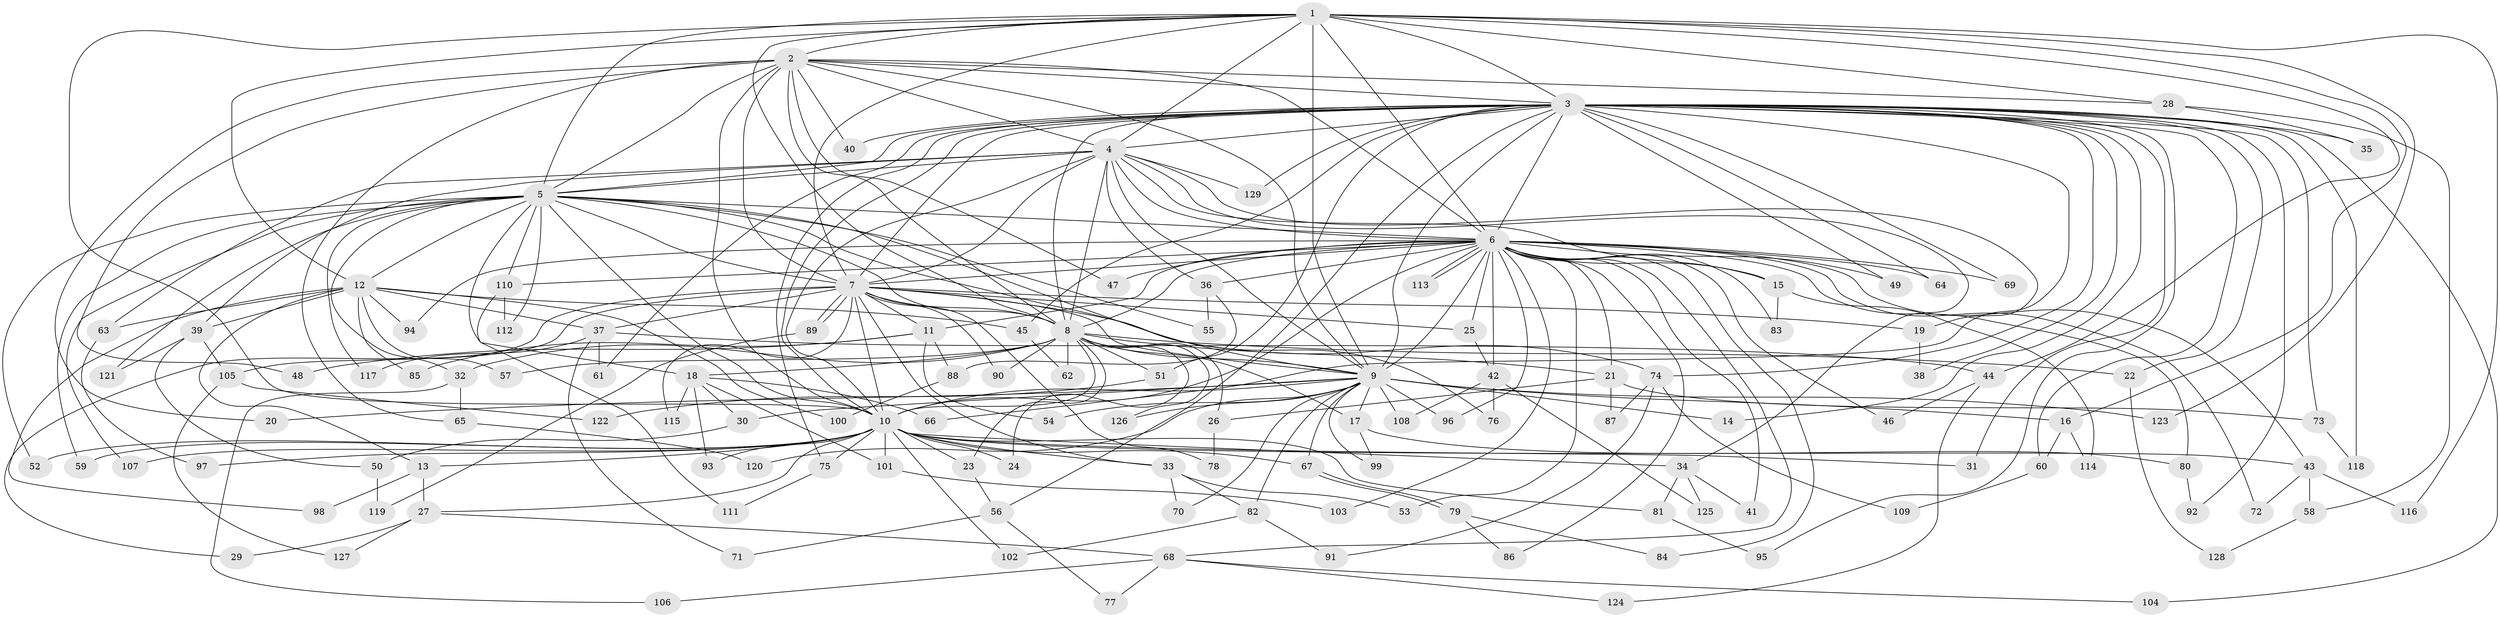 // coarse degree distribution, {14: 0.015384615384615385, 21: 0.03076923076923077, 3: 0.27692307692307694, 5: 0.13846153846153847, 25: 0.015384615384615385, 2: 0.24615384615384617, 4: 0.12307692307692308, 11: 0.015384615384615385, 6: 0.046153846153846156, 17: 0.03076923076923077, 29: 0.015384615384615385, 16: 0.015384615384615385, 1: 0.015384615384615385, 7: 0.015384615384615385}
// Generated by graph-tools (version 1.1) at 2025/36/03/04/25 23:36:34]
// undirected, 129 vertices, 283 edges
graph export_dot {
  node [color=gray90,style=filled];
  1;
  2;
  3;
  4;
  5;
  6;
  7;
  8;
  9;
  10;
  11;
  12;
  13;
  14;
  15;
  16;
  17;
  18;
  19;
  20;
  21;
  22;
  23;
  24;
  25;
  26;
  27;
  28;
  29;
  30;
  31;
  32;
  33;
  34;
  35;
  36;
  37;
  38;
  39;
  40;
  41;
  42;
  43;
  44;
  45;
  46;
  47;
  48;
  49;
  50;
  51;
  52;
  53;
  54;
  55;
  56;
  57;
  58;
  59;
  60;
  61;
  62;
  63;
  64;
  65;
  66;
  67;
  68;
  69;
  70;
  71;
  72;
  73;
  74;
  75;
  76;
  77;
  78;
  79;
  80;
  81;
  82;
  83;
  84;
  85;
  86;
  87;
  88;
  89;
  90;
  91;
  92;
  93;
  94;
  95;
  96;
  97;
  98;
  99;
  100;
  101;
  102;
  103;
  104;
  105;
  106;
  107;
  108;
  109;
  110;
  111;
  112;
  113;
  114;
  115;
  116;
  117;
  118;
  119;
  120;
  121;
  122;
  123;
  124;
  125;
  126;
  127;
  128;
  129;
  1 -- 2;
  1 -- 3;
  1 -- 4;
  1 -- 5;
  1 -- 6;
  1 -- 7;
  1 -- 8;
  1 -- 9;
  1 -- 10;
  1 -- 12;
  1 -- 16;
  1 -- 28;
  1 -- 44;
  1 -- 116;
  1 -- 123;
  2 -- 3;
  2 -- 4;
  2 -- 5;
  2 -- 6;
  2 -- 7;
  2 -- 8;
  2 -- 9;
  2 -- 10;
  2 -- 20;
  2 -- 28;
  2 -- 40;
  2 -- 47;
  2 -- 48;
  2 -- 65;
  3 -- 4;
  3 -- 5;
  3 -- 6;
  3 -- 7;
  3 -- 8;
  3 -- 9;
  3 -- 10;
  3 -- 14;
  3 -- 22;
  3 -- 31;
  3 -- 35;
  3 -- 38;
  3 -- 40;
  3 -- 45;
  3 -- 49;
  3 -- 51;
  3 -- 56;
  3 -- 60;
  3 -- 61;
  3 -- 64;
  3 -- 66;
  3 -- 69;
  3 -- 73;
  3 -- 74;
  3 -- 75;
  3 -- 92;
  3 -- 95;
  3 -- 104;
  3 -- 118;
  3 -- 129;
  4 -- 5;
  4 -- 6;
  4 -- 7;
  4 -- 8;
  4 -- 9;
  4 -- 10;
  4 -- 15;
  4 -- 19;
  4 -- 34;
  4 -- 36;
  4 -- 39;
  4 -- 63;
  4 -- 129;
  5 -- 6;
  5 -- 7;
  5 -- 8;
  5 -- 9;
  5 -- 10;
  5 -- 12;
  5 -- 18;
  5 -- 32;
  5 -- 52;
  5 -- 55;
  5 -- 59;
  5 -- 76;
  5 -- 107;
  5 -- 110;
  5 -- 112;
  5 -- 117;
  5 -- 121;
  6 -- 7;
  6 -- 8;
  6 -- 9;
  6 -- 10;
  6 -- 11;
  6 -- 15;
  6 -- 21;
  6 -- 25;
  6 -- 36;
  6 -- 41;
  6 -- 42;
  6 -- 43;
  6 -- 46;
  6 -- 47;
  6 -- 49;
  6 -- 53;
  6 -- 64;
  6 -- 68;
  6 -- 69;
  6 -- 72;
  6 -- 80;
  6 -- 83;
  6 -- 84;
  6 -- 86;
  6 -- 94;
  6 -- 96;
  6 -- 103;
  6 -- 110;
  6 -- 113;
  6 -- 113;
  7 -- 8;
  7 -- 9;
  7 -- 10;
  7 -- 11;
  7 -- 19;
  7 -- 25;
  7 -- 29;
  7 -- 33;
  7 -- 37;
  7 -- 74;
  7 -- 78;
  7 -- 89;
  7 -- 89;
  7 -- 90;
  7 -- 105;
  7 -- 115;
  8 -- 9;
  8 -- 10;
  8 -- 17;
  8 -- 18;
  8 -- 21;
  8 -- 22;
  8 -- 23;
  8 -- 24;
  8 -- 26;
  8 -- 32;
  8 -- 51;
  8 -- 57;
  8 -- 62;
  8 -- 90;
  8 -- 126;
  9 -- 10;
  9 -- 14;
  9 -- 16;
  9 -- 17;
  9 -- 20;
  9 -- 30;
  9 -- 54;
  9 -- 67;
  9 -- 70;
  9 -- 82;
  9 -- 96;
  9 -- 99;
  9 -- 108;
  9 -- 120;
  9 -- 123;
  9 -- 126;
  10 -- 13;
  10 -- 23;
  10 -- 24;
  10 -- 27;
  10 -- 31;
  10 -- 33;
  10 -- 34;
  10 -- 43;
  10 -- 52;
  10 -- 59;
  10 -- 67;
  10 -- 75;
  10 -- 81;
  10 -- 93;
  10 -- 97;
  10 -- 101;
  10 -- 102;
  10 -- 107;
  11 -- 48;
  11 -- 54;
  11 -- 85;
  11 -- 88;
  12 -- 13;
  12 -- 37;
  12 -- 39;
  12 -- 45;
  12 -- 57;
  12 -- 63;
  12 -- 85;
  12 -- 94;
  12 -- 98;
  12 -- 100;
  13 -- 27;
  13 -- 98;
  15 -- 83;
  15 -- 114;
  16 -- 60;
  16 -- 114;
  17 -- 80;
  17 -- 99;
  18 -- 30;
  18 -- 66;
  18 -- 93;
  18 -- 101;
  18 -- 115;
  19 -- 38;
  21 -- 26;
  21 -- 73;
  21 -- 87;
  22 -- 128;
  23 -- 56;
  25 -- 42;
  26 -- 78;
  27 -- 29;
  27 -- 68;
  27 -- 127;
  28 -- 35;
  28 -- 58;
  30 -- 50;
  32 -- 65;
  32 -- 106;
  33 -- 53;
  33 -- 70;
  33 -- 82;
  34 -- 41;
  34 -- 81;
  34 -- 125;
  36 -- 55;
  36 -- 88;
  37 -- 44;
  37 -- 61;
  37 -- 71;
  37 -- 117;
  39 -- 50;
  39 -- 105;
  39 -- 121;
  42 -- 76;
  42 -- 108;
  42 -- 125;
  43 -- 58;
  43 -- 72;
  43 -- 116;
  44 -- 46;
  44 -- 124;
  45 -- 62;
  50 -- 119;
  51 -- 122;
  56 -- 71;
  56 -- 77;
  58 -- 128;
  60 -- 109;
  63 -- 97;
  65 -- 120;
  67 -- 79;
  67 -- 79;
  68 -- 77;
  68 -- 104;
  68 -- 106;
  68 -- 124;
  73 -- 118;
  74 -- 87;
  74 -- 91;
  74 -- 109;
  75 -- 111;
  79 -- 84;
  79 -- 86;
  80 -- 92;
  81 -- 95;
  82 -- 91;
  82 -- 102;
  88 -- 100;
  89 -- 119;
  101 -- 103;
  105 -- 122;
  105 -- 127;
  110 -- 111;
  110 -- 112;
}

